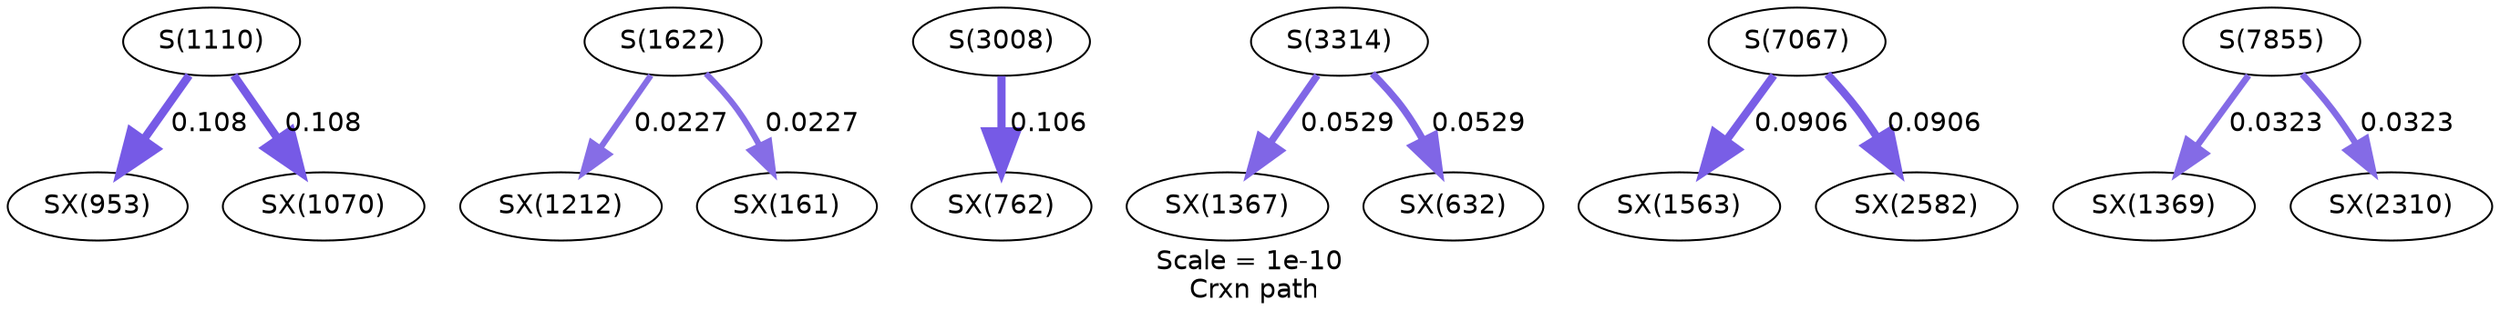 digraph reaction_paths {
center=1;
s37 -> s144[fontname="Helvetica", style="setlinewidth(4.32)", arrowsize=2.16, color="0.7, 0.608, 0.9"
, label=" 0.108"];
s37 -> s148[fontname="Helvetica", style="setlinewidth(4.32)", arrowsize=2.16, color="0.7, 0.608, 0.9"
, label=" 0.108"];
s41 -> s155[fontname="Helvetica", style="setlinewidth(3.14)", arrowsize=1.57, color="0.7, 0.523, 0.9"
, label=" 0.0227"];
s41 -> s95[fontname="Helvetica", style="setlinewidth(3.14)", arrowsize=1.57, color="0.7, 0.523, 0.9"
, label=" 0.0227"];
s45 -> s140[fontname="Helvetica", style="setlinewidth(4.3)", arrowsize=2.15, color="0.7, 0.606, 0.9"
, label=" 0.106"];
s47 -> s164[fontname="Helvetica", style="setlinewidth(3.78)", arrowsize=1.89, color="0.7, 0.553, 0.9"
, label=" 0.0529"];
s47 -> s137[fontname="Helvetica", style="setlinewidth(3.78)", arrowsize=1.89, color="0.7, 0.553, 0.9"
, label=" 0.0529"];
s49 -> s167[fontname="Helvetica", style="setlinewidth(4.19)", arrowsize=2.09, color="0.7, 0.591, 0.9"
, label=" 0.0906"];
s49 -> s183[fontname="Helvetica", style="setlinewidth(4.19)", arrowsize=2.09, color="0.7, 0.591, 0.9"
, label=" 0.0906"];
s51 -> s165[fontname="Helvetica", style="setlinewidth(3.41)", arrowsize=1.7, color="0.7, 0.532, 0.9"
, label=" 0.0323"];
s51 -> s178[fontname="Helvetica", style="setlinewidth(3.41)", arrowsize=1.7, color="0.7, 0.532, 0.9"
, label=" 0.0323"];
s37 [ fontname="Helvetica", label="S(1110)"];
s41 [ fontname="Helvetica", label="S(1622)"];
s45 [ fontname="Helvetica", label="S(3008)"];
s47 [ fontname="Helvetica", label="S(3314)"];
s49 [ fontname="Helvetica", label="S(7067)"];
s51 [ fontname="Helvetica", label="S(7855)"];
s95 [ fontname="Helvetica", label="SX(161)"];
s137 [ fontname="Helvetica", label="SX(632)"];
s140 [ fontname="Helvetica", label="SX(762)"];
s144 [ fontname="Helvetica", label="SX(953)"];
s148 [ fontname="Helvetica", label="SX(1070)"];
s155 [ fontname="Helvetica", label="SX(1212)"];
s164 [ fontname="Helvetica", label="SX(1367)"];
s165 [ fontname="Helvetica", label="SX(1369)"];
s167 [ fontname="Helvetica", label="SX(1563)"];
s178 [ fontname="Helvetica", label="SX(2310)"];
s183 [ fontname="Helvetica", label="SX(2582)"];
 label = "Scale = 1e-10\l Crxn path";
 fontname = "Helvetica";
}
